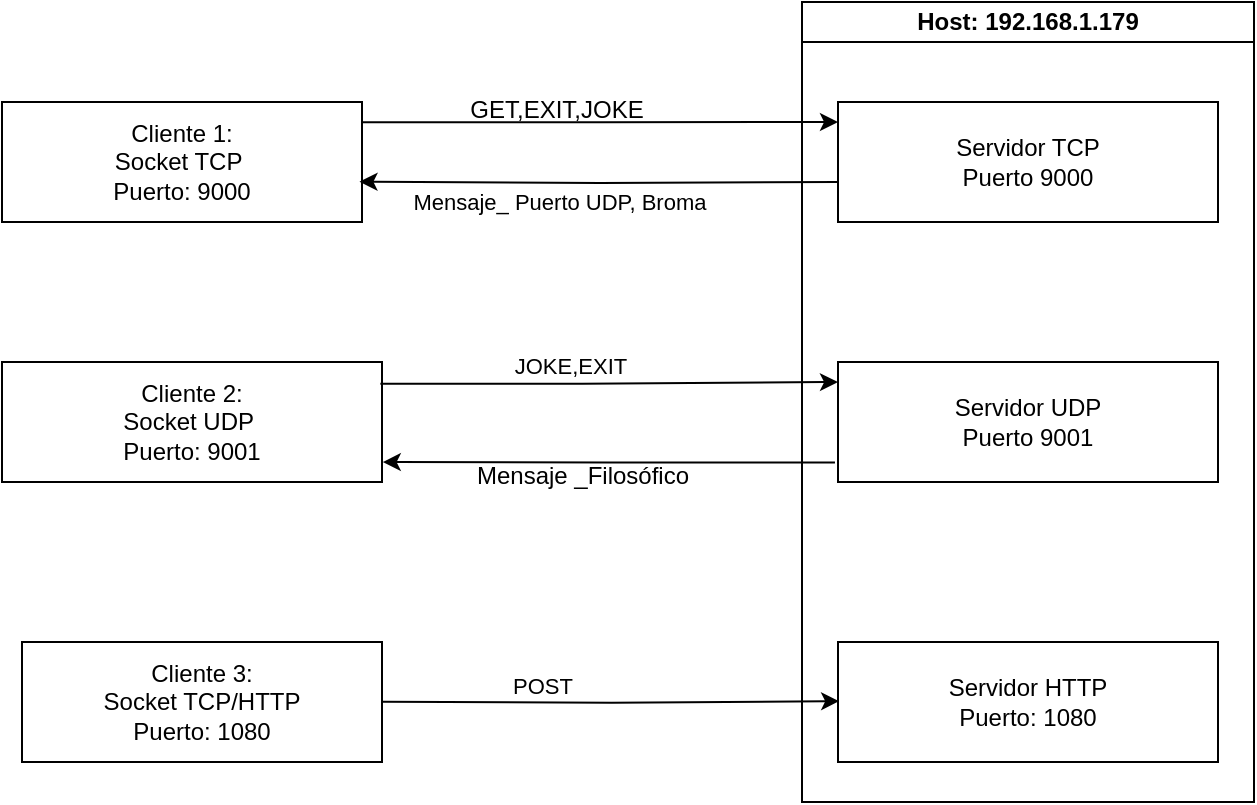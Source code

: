 <mxfile version="28.0.6">
  <diagram name="Página-1" id="cbmeRb5soK-Eo5clR0XU">
    <mxGraphModel dx="1165" dy="569" grid="1" gridSize="10" guides="1" tooltips="1" connect="1" arrows="1" fold="1" page="1" pageScale="1" pageWidth="827" pageHeight="1169" math="0" shadow="0">
      <root>
        <mxCell id="0" />
        <mxCell id="1" parent="0" />
        <mxCell id="G5wKF-nFxYbyjvGL8EIw-1" value="Cliente 1:&lt;div&gt;Socket TCP&amp;nbsp;&lt;/div&gt;&lt;div&gt;Puerto: 9000&lt;/div&gt;" style="rounded=0;whiteSpace=wrap;html=1;" vertex="1" parent="1">
          <mxGeometry x="60" y="90" width="180" height="60" as="geometry" />
        </mxCell>
        <mxCell id="G5wKF-nFxYbyjvGL8EIw-2" value="Cliente 2:&lt;div&gt;Socket UDP&amp;nbsp;&lt;/div&gt;&lt;div&gt;Puerto: 9001&lt;/div&gt;" style="rounded=0;whiteSpace=wrap;html=1;" vertex="1" parent="1">
          <mxGeometry x="60" y="220" width="190" height="60" as="geometry" />
        </mxCell>
        <mxCell id="G5wKF-nFxYbyjvGL8EIw-3" value="Cliente 3:&lt;div&gt;Socket TCP/HTTP&lt;/div&gt;&lt;div&gt;Puerto: 1080&lt;/div&gt;" style="rounded=0;whiteSpace=wrap;html=1;" vertex="1" parent="1">
          <mxGeometry x="70" y="360" width="180" height="60" as="geometry" />
        </mxCell>
        <mxCell id="G5wKF-nFxYbyjvGL8EIw-4" value="" style="rounded=0;whiteSpace=wrap;html=1;" vertex="1" parent="1">
          <mxGeometry x="460" y="40" width="226" height="400" as="geometry" />
        </mxCell>
        <mxCell id="G5wKF-nFxYbyjvGL8EIw-5" value="&lt;b&gt;Host: 192.168.1.179&lt;/b&gt;" style="rounded=0;whiteSpace=wrap;html=1;" vertex="1" parent="1">
          <mxGeometry x="460" y="40" width="226" height="20" as="geometry" />
        </mxCell>
        <mxCell id="G5wKF-nFxYbyjvGL8EIw-15" value="" style="edgeStyle=orthogonalEdgeStyle;rounded=0;orthogonalLoop=1;jettySize=auto;html=1;entryX=0.993;entryY=0.664;entryDx=0;entryDy=0;entryPerimeter=0;" edge="1" parent="1" target="G5wKF-nFxYbyjvGL8EIw-1">
          <mxGeometry relative="1" as="geometry">
            <mxPoint x="478" y="130" as="sourcePoint" />
            <mxPoint x="380" y="130" as="targetPoint" />
          </mxGeometry>
        </mxCell>
        <mxCell id="G5wKF-nFxYbyjvGL8EIw-23" value="Mensaje_ Puerto UDP, Broma&amp;nbsp;" style="edgeLabel;html=1;align=center;verticalAlign=middle;resizable=0;points=[];" vertex="1" connectable="0" parent="G5wKF-nFxYbyjvGL8EIw-15">
          <mxGeometry x="0.296" y="1" relative="1" as="geometry">
            <mxPoint x="17" y="9" as="offset" />
          </mxGeometry>
        </mxCell>
        <mxCell id="G5wKF-nFxYbyjvGL8EIw-6" value="Servidor TCP&lt;div&gt;Puerto 9000&lt;/div&gt;" style="rounded=0;whiteSpace=wrap;html=1;" vertex="1" parent="1">
          <mxGeometry x="478" y="90" width="190" height="60" as="geometry" />
        </mxCell>
        <mxCell id="G5wKF-nFxYbyjvGL8EIw-16" value="" style="edgeStyle=orthogonalEdgeStyle;rounded=0;orthogonalLoop=1;jettySize=auto;html=1;exitX=-0.008;exitY=0.837;exitDx=0;exitDy=0;exitPerimeter=0;entryX=1.002;entryY=0.834;entryDx=0;entryDy=0;entryPerimeter=0;" edge="1" parent="1" source="G5wKF-nFxYbyjvGL8EIw-7" target="G5wKF-nFxYbyjvGL8EIw-2">
          <mxGeometry relative="1" as="geometry">
            <mxPoint x="438" y="270" as="sourcePoint" />
            <mxPoint x="340" y="270" as="targetPoint" />
          </mxGeometry>
        </mxCell>
        <mxCell id="G5wKF-nFxYbyjvGL8EIw-7" value="Servidor UDP&lt;div&gt;Puerto 9001&lt;/div&gt;" style="rounded=0;whiteSpace=wrap;html=1;" vertex="1" parent="1">
          <mxGeometry x="478" y="220" width="190" height="60" as="geometry" />
        </mxCell>
        <mxCell id="G5wKF-nFxYbyjvGL8EIw-11" value="" style="edgeStyle=orthogonalEdgeStyle;rounded=0;orthogonalLoop=1;jettySize=auto;html=1;exitX=1;exitY=0.169;exitDx=0;exitDy=0;exitPerimeter=0;" edge="1" parent="1" source="G5wKF-nFxYbyjvGL8EIw-1">
          <mxGeometry relative="1" as="geometry">
            <mxPoint x="380" y="100" as="sourcePoint" />
            <mxPoint x="478" y="100" as="targetPoint" />
          </mxGeometry>
        </mxCell>
        <mxCell id="G5wKF-nFxYbyjvGL8EIw-12" value="" style="edgeStyle=orthogonalEdgeStyle;rounded=0;orthogonalLoop=1;jettySize=auto;html=1;shadow=0;exitX=1.001;exitY=0.182;exitDx=0;exitDy=0;exitPerimeter=0;entryX=0.004;entryY=0.208;entryDx=0;entryDy=0;entryPerimeter=0;" edge="1" parent="1">
          <mxGeometry relative="1" as="geometry">
            <mxPoint x="249.18" y="230.92" as="sourcePoint" />
            <mxPoint x="478" y="230.0" as="targetPoint" />
            <Array as="points">
              <mxPoint x="350" y="231" />
            </Array>
          </mxGeometry>
        </mxCell>
        <mxCell id="G5wKF-nFxYbyjvGL8EIw-20" value="JOKE,EXIT" style="edgeLabel;html=1;align=center;verticalAlign=middle;resizable=0;points=[];" vertex="1" connectable="0" parent="G5wKF-nFxYbyjvGL8EIw-12">
          <mxGeometry x="-0.526" relative="1" as="geometry">
            <mxPoint x="41" y="-9" as="offset" />
          </mxGeometry>
        </mxCell>
        <mxCell id="G5wKF-nFxYbyjvGL8EIw-8" value="Servidor HTTP&lt;div&gt;Puerto: 1080&lt;/div&gt;" style="rounded=0;whiteSpace=wrap;html=1;" vertex="1" parent="1">
          <mxGeometry x="478" y="360" width="190" height="60" as="geometry" />
        </mxCell>
        <mxCell id="G5wKF-nFxYbyjvGL8EIw-13" value="" style="edgeStyle=orthogonalEdgeStyle;rounded=0;orthogonalLoop=1;jettySize=auto;html=1;exitX=1.001;exitY=0.183;exitDx=0;exitDy=0;exitPerimeter=0;entryX=0.004;entryY=0.178;entryDx=0;entryDy=0;entryPerimeter=0;" edge="1" parent="1">
          <mxGeometry relative="1" as="geometry">
            <mxPoint x="250.0" y="389.87" as="sourcePoint" />
            <mxPoint x="478.58" y="389.57" as="targetPoint" />
          </mxGeometry>
        </mxCell>
        <mxCell id="G5wKF-nFxYbyjvGL8EIw-21" value="POST" style="edgeLabel;html=1;align=center;verticalAlign=middle;resizable=0;points=[];" vertex="1" connectable="0" parent="G5wKF-nFxYbyjvGL8EIw-13">
          <mxGeometry x="-0.435" y="1" relative="1" as="geometry">
            <mxPoint x="15" y="-7" as="offset" />
          </mxGeometry>
        </mxCell>
        <mxCell id="G5wKF-nFxYbyjvGL8EIw-17" value="GET,EXIT,JOKE" style="text;html=1;align=center;verticalAlign=middle;resizable=0;points=[];autosize=1;strokeColor=none;fillColor=none;" vertex="1" parent="1">
          <mxGeometry x="282" y="79" width="110" height="30" as="geometry" />
        </mxCell>
        <mxCell id="G5wKF-nFxYbyjvGL8EIw-24" value="Mensaje _Filosófico" style="text;html=1;align=center;verticalAlign=middle;resizable=0;points=[];autosize=1;strokeColor=none;fillColor=none;" vertex="1" parent="1">
          <mxGeometry x="285" y="262" width="130" height="30" as="geometry" />
        </mxCell>
      </root>
    </mxGraphModel>
  </diagram>
</mxfile>
